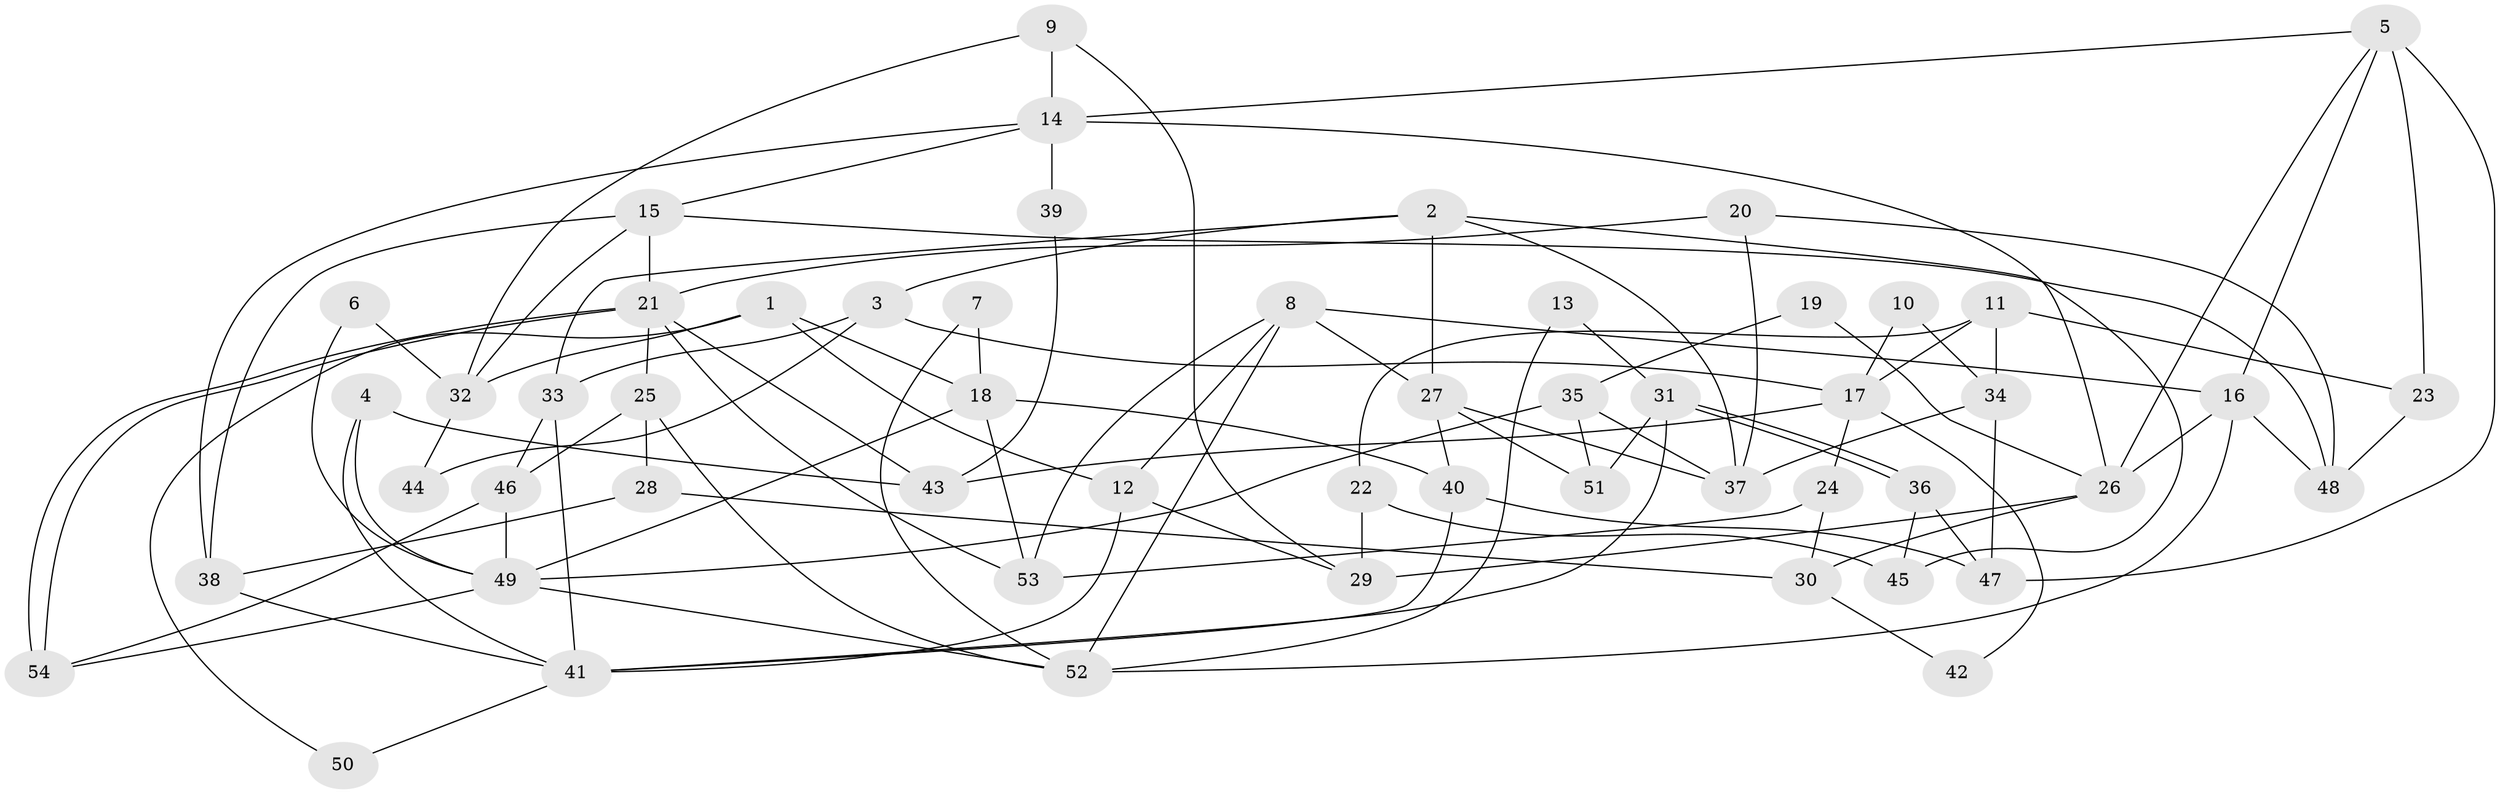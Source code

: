 // coarse degree distribution, {4: 0.21212121212121213, 6: 0.09090909090909091, 3: 0.18181818181818182, 7: 0.12121212121212122, 5: 0.18181818181818182, 2: 0.09090909090909091, 9: 0.06060606060606061, 8: 0.030303030303030304, 10: 0.030303030303030304}
// Generated by graph-tools (version 1.1) at 2025/41/03/06/25 10:41:58]
// undirected, 54 vertices, 108 edges
graph export_dot {
graph [start="1"]
  node [color=gray90,style=filled];
  1;
  2;
  3;
  4;
  5;
  6;
  7;
  8;
  9;
  10;
  11;
  12;
  13;
  14;
  15;
  16;
  17;
  18;
  19;
  20;
  21;
  22;
  23;
  24;
  25;
  26;
  27;
  28;
  29;
  30;
  31;
  32;
  33;
  34;
  35;
  36;
  37;
  38;
  39;
  40;
  41;
  42;
  43;
  44;
  45;
  46;
  47;
  48;
  49;
  50;
  51;
  52;
  53;
  54;
  1 -- 12;
  1 -- 32;
  1 -- 18;
  1 -- 50;
  2 -- 27;
  2 -- 45;
  2 -- 3;
  2 -- 33;
  2 -- 37;
  3 -- 33;
  3 -- 17;
  3 -- 44;
  4 -- 49;
  4 -- 43;
  4 -- 41;
  5 -- 16;
  5 -- 14;
  5 -- 23;
  5 -- 26;
  5 -- 47;
  6 -- 32;
  6 -- 49;
  7 -- 18;
  7 -- 52;
  8 -- 16;
  8 -- 53;
  8 -- 12;
  8 -- 27;
  8 -- 52;
  9 -- 29;
  9 -- 14;
  9 -- 32;
  10 -- 17;
  10 -- 34;
  11 -- 23;
  11 -- 34;
  11 -- 17;
  11 -- 22;
  12 -- 41;
  12 -- 29;
  13 -- 52;
  13 -- 31;
  14 -- 15;
  14 -- 26;
  14 -- 38;
  14 -- 39;
  15 -- 38;
  15 -- 21;
  15 -- 32;
  15 -- 48;
  16 -- 26;
  16 -- 52;
  16 -- 48;
  17 -- 24;
  17 -- 42;
  17 -- 43;
  18 -- 40;
  18 -- 49;
  18 -- 53;
  19 -- 26;
  19 -- 35;
  20 -- 48;
  20 -- 21;
  20 -- 37;
  21 -- 54;
  21 -- 54;
  21 -- 25;
  21 -- 43;
  21 -- 53;
  22 -- 29;
  22 -- 45;
  23 -- 48;
  24 -- 53;
  24 -- 30;
  25 -- 52;
  25 -- 46;
  25 -- 28;
  26 -- 30;
  26 -- 29;
  27 -- 37;
  27 -- 40;
  27 -- 51;
  28 -- 38;
  28 -- 30;
  30 -- 42;
  31 -- 51;
  31 -- 36;
  31 -- 36;
  31 -- 41;
  32 -- 44;
  33 -- 41;
  33 -- 46;
  34 -- 47;
  34 -- 37;
  35 -- 49;
  35 -- 37;
  35 -- 51;
  36 -- 47;
  36 -- 45;
  38 -- 41;
  39 -- 43;
  40 -- 41;
  40 -- 47;
  41 -- 50;
  46 -- 49;
  46 -- 54;
  49 -- 54;
  49 -- 52;
}
